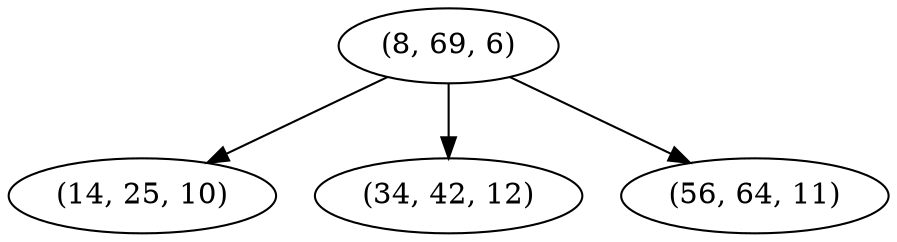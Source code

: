 digraph tree {
    "(8, 69, 6)";
    "(14, 25, 10)";
    "(34, 42, 12)";
    "(56, 64, 11)";
    "(8, 69, 6)" -> "(14, 25, 10)";
    "(8, 69, 6)" -> "(34, 42, 12)";
    "(8, 69, 6)" -> "(56, 64, 11)";
}
